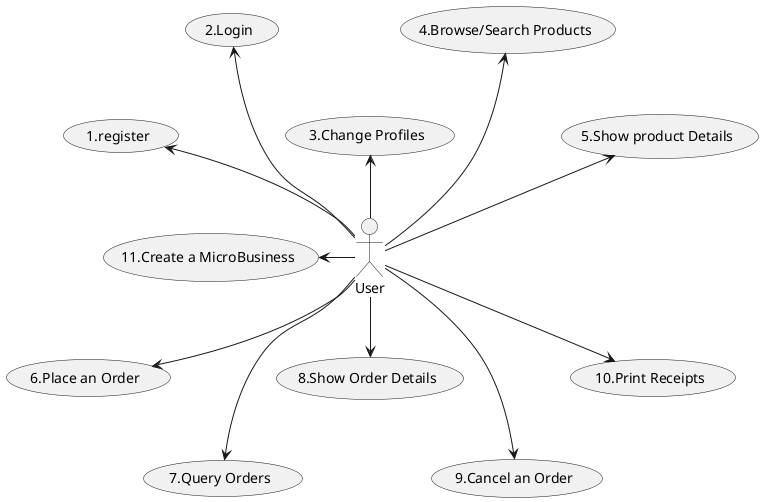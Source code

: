 @startuml

(1.register) <-- User
(2.Login) <--- User
(3.Change Profiles) <-- User
(4.Browse/Search Products) <--- User
(5.Show product Details) <-- User
User --> (6.Place an Order)
User ---> (7.Query Orders)
User --> (8.Show Order Details)
User ---> (9.Cancel an Order)
User --> (10.Print Receipts)
(11.Create a MicroBusiness) <- User

@enduml